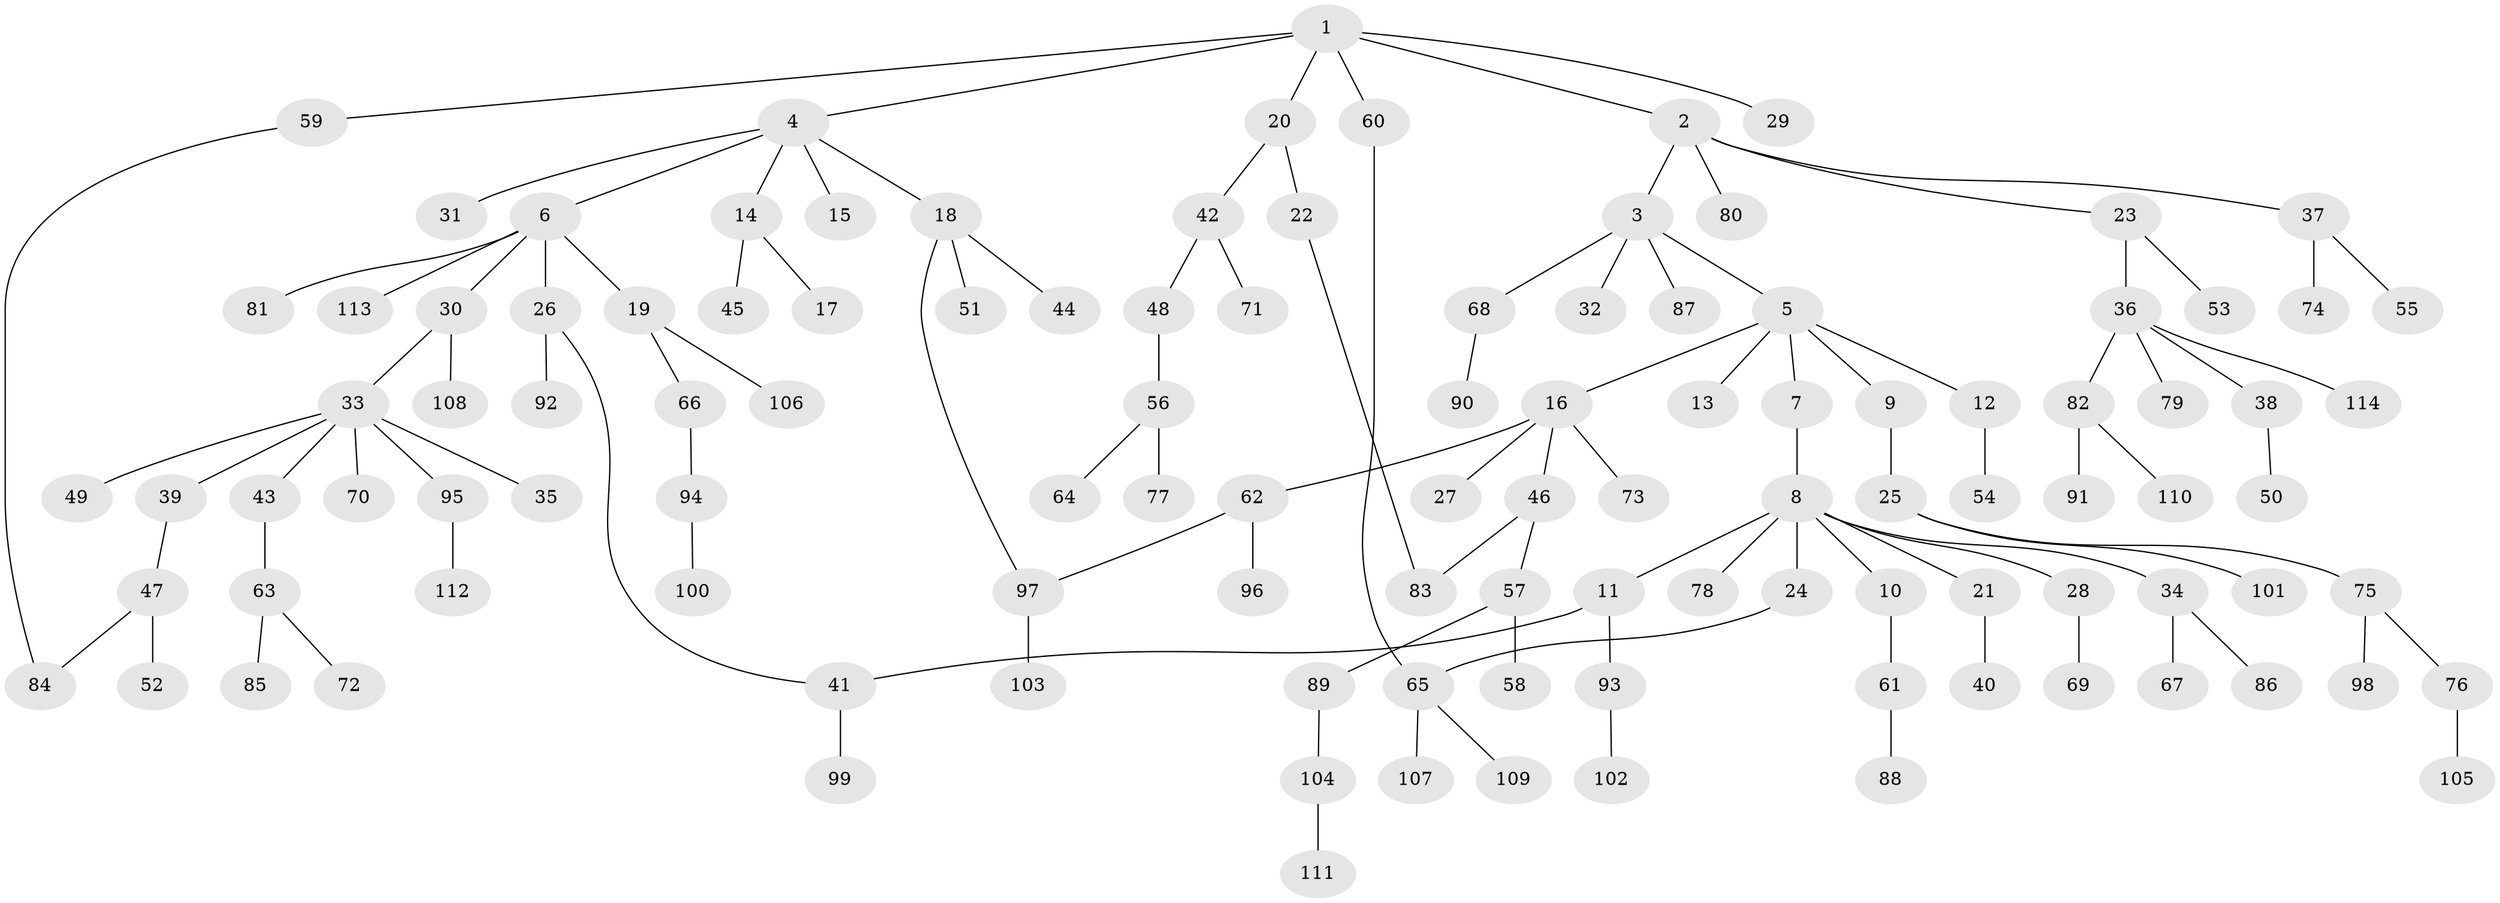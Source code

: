 // coarse degree distribution, {10: 0.0125, 8: 0.025, 6: 0.0125, 5: 0.0125, 2: 0.3, 4: 0.05, 1: 0.4875, 3: 0.0875, 7: 0.0125}
// Generated by graph-tools (version 1.1) at 2025/41/03/06/25 10:41:29]
// undirected, 114 vertices, 118 edges
graph export_dot {
graph [start="1"]
  node [color=gray90,style=filled];
  1;
  2;
  3;
  4;
  5;
  6;
  7;
  8;
  9;
  10;
  11;
  12;
  13;
  14;
  15;
  16;
  17;
  18;
  19;
  20;
  21;
  22;
  23;
  24;
  25;
  26;
  27;
  28;
  29;
  30;
  31;
  32;
  33;
  34;
  35;
  36;
  37;
  38;
  39;
  40;
  41;
  42;
  43;
  44;
  45;
  46;
  47;
  48;
  49;
  50;
  51;
  52;
  53;
  54;
  55;
  56;
  57;
  58;
  59;
  60;
  61;
  62;
  63;
  64;
  65;
  66;
  67;
  68;
  69;
  70;
  71;
  72;
  73;
  74;
  75;
  76;
  77;
  78;
  79;
  80;
  81;
  82;
  83;
  84;
  85;
  86;
  87;
  88;
  89;
  90;
  91;
  92;
  93;
  94;
  95;
  96;
  97;
  98;
  99;
  100;
  101;
  102;
  103;
  104;
  105;
  106;
  107;
  108;
  109;
  110;
  111;
  112;
  113;
  114;
  1 -- 2;
  1 -- 4;
  1 -- 20;
  1 -- 29;
  1 -- 59;
  1 -- 60;
  2 -- 3;
  2 -- 23;
  2 -- 37;
  2 -- 80;
  3 -- 5;
  3 -- 32;
  3 -- 68;
  3 -- 87;
  4 -- 6;
  4 -- 14;
  4 -- 15;
  4 -- 18;
  4 -- 31;
  5 -- 7;
  5 -- 9;
  5 -- 12;
  5 -- 13;
  5 -- 16;
  6 -- 19;
  6 -- 26;
  6 -- 30;
  6 -- 81;
  6 -- 113;
  7 -- 8;
  8 -- 10;
  8 -- 11;
  8 -- 21;
  8 -- 24;
  8 -- 28;
  8 -- 34;
  8 -- 78;
  9 -- 25;
  10 -- 61;
  11 -- 93;
  11 -- 41;
  12 -- 54;
  14 -- 17;
  14 -- 45;
  16 -- 27;
  16 -- 46;
  16 -- 62;
  16 -- 73;
  18 -- 44;
  18 -- 51;
  18 -- 97;
  19 -- 66;
  19 -- 106;
  20 -- 22;
  20 -- 42;
  21 -- 40;
  22 -- 83;
  23 -- 36;
  23 -- 53;
  24 -- 65;
  25 -- 75;
  25 -- 101;
  26 -- 41;
  26 -- 92;
  28 -- 69;
  30 -- 33;
  30 -- 108;
  33 -- 35;
  33 -- 39;
  33 -- 43;
  33 -- 49;
  33 -- 70;
  33 -- 95;
  34 -- 67;
  34 -- 86;
  36 -- 38;
  36 -- 79;
  36 -- 82;
  36 -- 114;
  37 -- 55;
  37 -- 74;
  38 -- 50;
  39 -- 47;
  41 -- 99;
  42 -- 48;
  42 -- 71;
  43 -- 63;
  46 -- 57;
  46 -- 83;
  47 -- 52;
  47 -- 84;
  48 -- 56;
  56 -- 64;
  56 -- 77;
  57 -- 58;
  57 -- 89;
  59 -- 84;
  60 -- 65;
  61 -- 88;
  62 -- 96;
  62 -- 97;
  63 -- 72;
  63 -- 85;
  65 -- 107;
  65 -- 109;
  66 -- 94;
  68 -- 90;
  75 -- 76;
  75 -- 98;
  76 -- 105;
  82 -- 91;
  82 -- 110;
  89 -- 104;
  93 -- 102;
  94 -- 100;
  95 -- 112;
  97 -- 103;
  104 -- 111;
}
